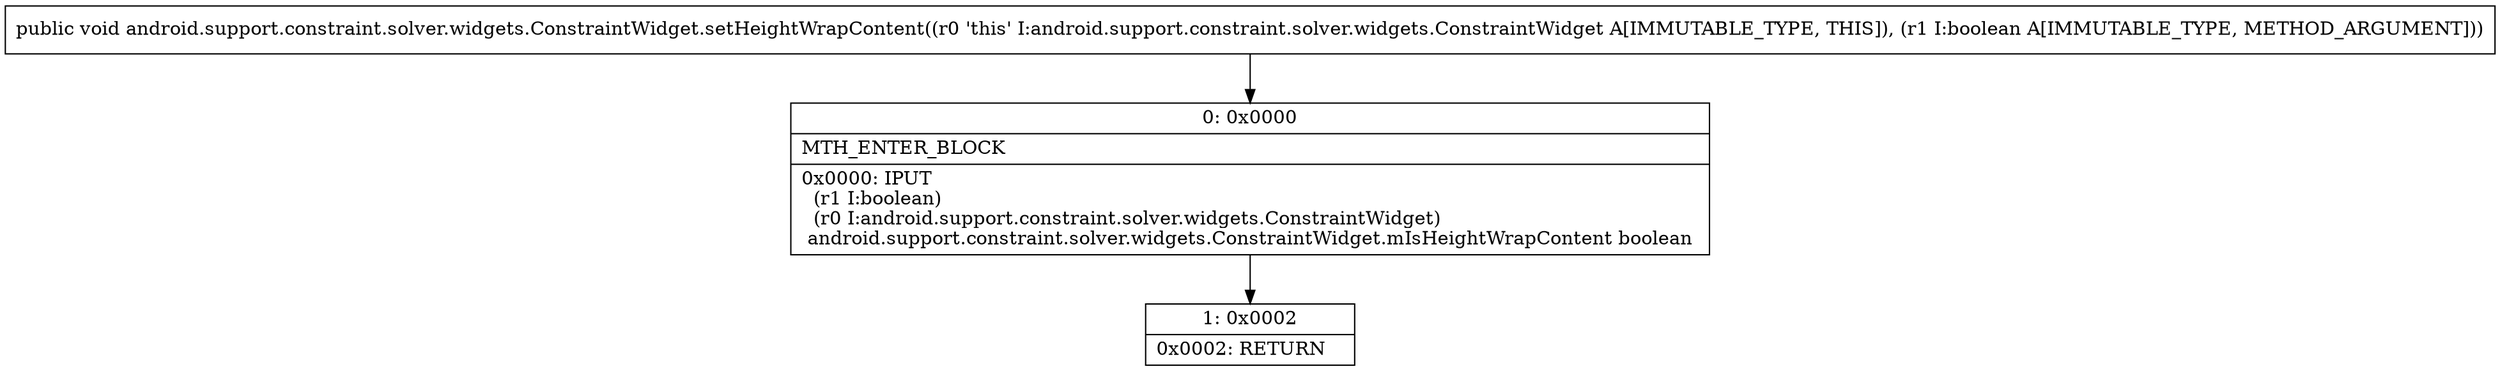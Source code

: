 digraph "CFG forandroid.support.constraint.solver.widgets.ConstraintWidget.setHeightWrapContent(Z)V" {
Node_0 [shape=record,label="{0\:\ 0x0000|MTH_ENTER_BLOCK\l|0x0000: IPUT  \l  (r1 I:boolean)\l  (r0 I:android.support.constraint.solver.widgets.ConstraintWidget)\l android.support.constraint.solver.widgets.ConstraintWidget.mIsHeightWrapContent boolean \l}"];
Node_1 [shape=record,label="{1\:\ 0x0002|0x0002: RETURN   \l}"];
MethodNode[shape=record,label="{public void android.support.constraint.solver.widgets.ConstraintWidget.setHeightWrapContent((r0 'this' I:android.support.constraint.solver.widgets.ConstraintWidget A[IMMUTABLE_TYPE, THIS]), (r1 I:boolean A[IMMUTABLE_TYPE, METHOD_ARGUMENT])) }"];
MethodNode -> Node_0;
Node_0 -> Node_1;
}

